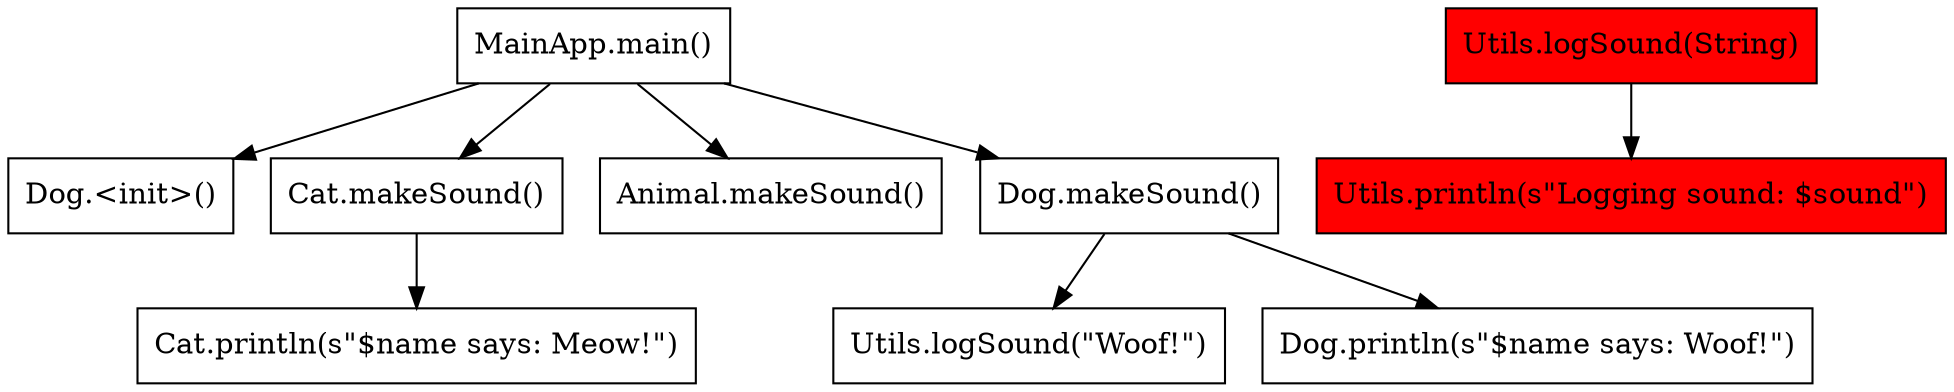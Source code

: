 digraph CallGraph {
  node [shape=box];
  "Dog.<init>()" [style=filled, fillcolor=white];
  "Utils.logSound(String)" [style=filled, fillcolor=red];
  "Utils.println(s\"Logging sound: $sound\")" [style=filled, fillcolor=red];
  "MainApp.main()" [style=filled, fillcolor=white];
  "Cat.makeSound()" [style=filled, fillcolor=white];
  "Animal.makeSound()" [style=filled, fillcolor=white];
  "Dog.makeSound()" [style=filled, fillcolor=white];
  "MainApp.main()" -> "Cat.makeSound()";
  "Dog.makeSound()" -> "Utils.logSound(\"Woof!\")";
  "Cat.makeSound()" -> "Cat.println(s\"$name says: Meow!\")";
  "MainApp.main()" -> "Animal.makeSound()";
  "MainApp.main()" -> "Dog.makeSound()";
  "MainApp.main()" -> "Dog.<init>()";
  "Utils.logSound(String)" -> "Utils.println(s\"Logging sound: $sound\")";
  "Dog.makeSound()" -> "Dog.println(s\"$name says: Woof!\")";
}
